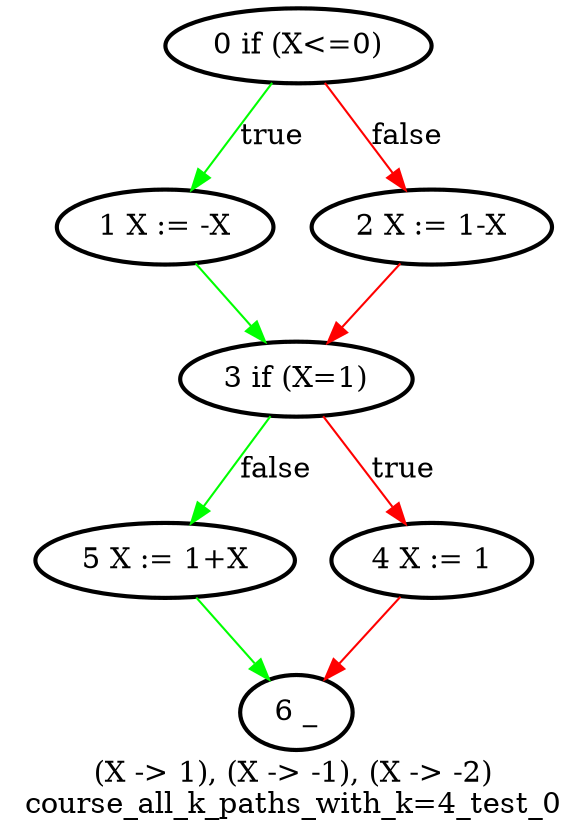 digraph "course_all_k_paths_with_k=4_test_0" {
	label = "(X -> 1), (X -> -1), (X -> -2)
course_all_k_paths_with_k=4_test_0"
	"1 X := -X" [style = bold]
	"0 if (X<=0)" -> "1 X := -X" [label = true, color = green]
	"0 if (X<=0)" -> "2 X := 1-X" [label = false, color = red]
	"5 X := 1+X" [style = bold]
	"3 if (X=1)" [style = bold]
	"4 X := 1" [style = bold]
	"6 _" [style = bold]
	"2 X := 1-X" [style = bold]
	"3 if (X=1)" -> "4 X := 1" [label = true, color = red]
	"1 X := -X" -> "3 if (X=1)" [color = green]
	"4 X := 1" -> "6 _" [color = red]
	"0 if (X<=0)" [style = bold]
	"5 X := 1+X" -> "6 _" [color = green]
	"2 X := 1-X" -> "3 if (X=1)" [color = red]
	"3 if (X=1)" -> "5 X := 1+X" [label = false, color = green]
}